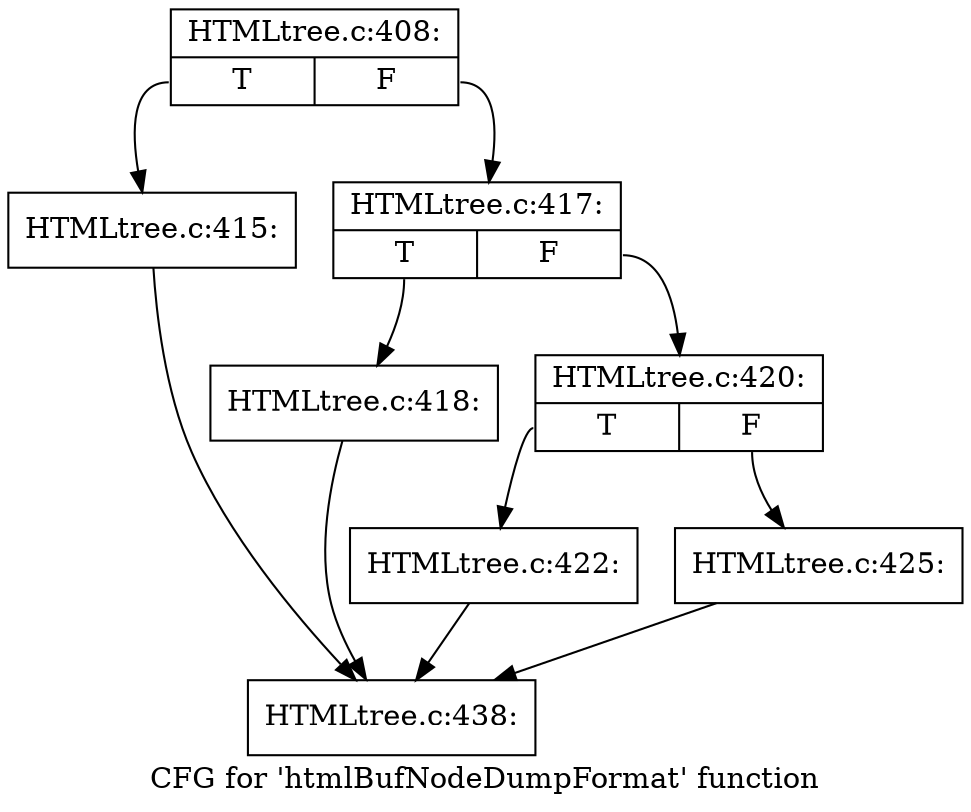 digraph "CFG for 'htmlBufNodeDumpFormat' function" {
	label="CFG for 'htmlBufNodeDumpFormat' function";

	Node0x4356580 [shape=record,label="{HTMLtree.c:408:|{<s0>T|<s1>F}}"];
	Node0x4356580:s0 -> Node0x4370c40;
	Node0x4356580:s1 -> Node0x4370c90;
	Node0x4370c40 [shape=record,label="{HTMLtree.c:415:}"];
	Node0x4370c40 -> Node0x4357280;
	Node0x4370c90 [shape=record,label="{HTMLtree.c:417:|{<s0>T|<s1>F}}"];
	Node0x4370c90:s0 -> Node0x4371260;
	Node0x4370c90:s1 -> Node0x43712b0;
	Node0x4371260 [shape=record,label="{HTMLtree.c:418:}"];
	Node0x4371260 -> Node0x4357280;
	Node0x43712b0 [shape=record,label="{HTMLtree.c:420:|{<s0>T|<s1>F}}"];
	Node0x43712b0:s0 -> Node0x4371c60;
	Node0x43712b0:s1 -> Node0x4371cb0;
	Node0x4371c60 [shape=record,label="{HTMLtree.c:422:}"];
	Node0x4371c60 -> Node0x4357280;
	Node0x4371cb0 [shape=record,label="{HTMLtree.c:425:}"];
	Node0x4371cb0 -> Node0x4357280;
	Node0x4357280 [shape=record,label="{HTMLtree.c:438:}"];
}
